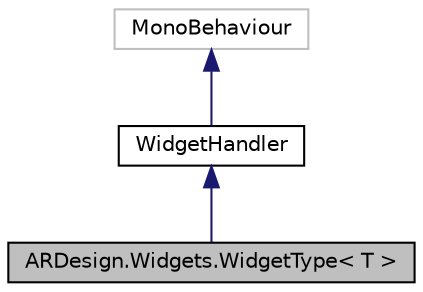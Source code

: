 digraph "ARDesign.Widgets.WidgetType&lt; T &gt;"
{
 // LATEX_PDF_SIZE
  edge [fontname="Helvetica",fontsize="10",labelfontname="Helvetica",labelfontsize="10"];
  node [fontname="Helvetica",fontsize="10",shape=record];
  Node0 [label="ARDesign.Widgets.WidgetType\< T \>",height=0.2,width=0.4,color="black", fillcolor="grey75", style="filled", fontcolor="black",tooltip="Typed widget handler class. Type indicates form of Widget content and should derive from InfluxReader"];
  Node1 -> Node0 [dir="back",color="midnightblue",fontsize="10",style="solid",fontname="Helvetica"];
  Node1 [label="WidgetHandler",height=0.2,width=0.4,color="black", fillcolor="white", style="filled",URL="$class_a_r_design_1_1_widgets_1_1_widget_handler.html",tooltip="Refers to general data-agnostic widget functionality"];
  Node2 -> Node1 [dir="back",color="midnightblue",fontsize="10",style="solid",fontname="Helvetica"];
  Node2 [label="MonoBehaviour",height=0.2,width=0.4,color="grey75", fillcolor="white", style="filled",tooltip=" "];
}
